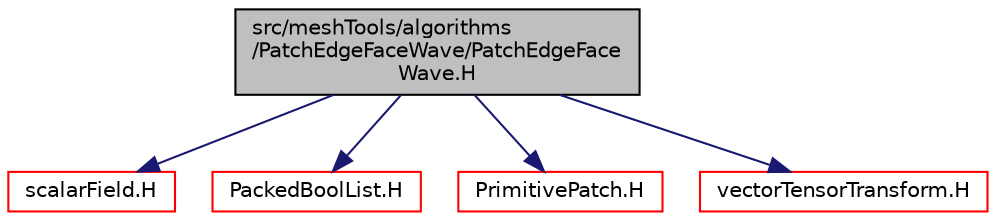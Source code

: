 digraph "src/meshTools/algorithms/PatchEdgeFaceWave/PatchEdgeFaceWave.H"
{
  bgcolor="transparent";
  edge [fontname="Helvetica",fontsize="10",labelfontname="Helvetica",labelfontsize="10"];
  node [fontname="Helvetica",fontsize="10",shape=record];
  Node0 [label="src/meshTools/algorithms\l/PatchEdgeFaceWave/PatchEdgeFace\lWave.H",height=0.2,width=0.4,color="black", fillcolor="grey75", style="filled", fontcolor="black"];
  Node0 -> Node1 [color="midnightblue",fontsize="10",style="solid",fontname="Helvetica"];
  Node1 [label="scalarField.H",height=0.2,width=0.4,color="red",URL="$a10370.html"];
  Node0 -> Node94 [color="midnightblue",fontsize="10",style="solid",fontname="Helvetica"];
  Node94 [label="PackedBoolList.H",height=0.2,width=0.4,color="red",URL="$a09398.html"];
  Node0 -> Node100 [color="midnightblue",fontsize="10",style="solid",fontname="Helvetica"];
  Node100 [label="PrimitivePatch.H",height=0.2,width=0.4,color="red",URL="$a12719.html"];
  Node0 -> Node162 [color="midnightblue",fontsize="10",style="solid",fontname="Helvetica"];
  Node162 [label="vectorTensorTransform.H",height=0.2,width=0.4,color="red",URL="$a13079.html"];
}
